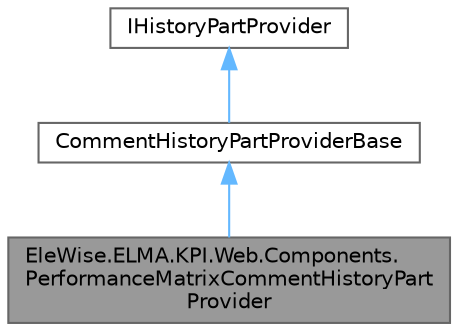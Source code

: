 digraph "EleWise.ELMA.KPI.Web.Components.PerformanceMatrixCommentHistoryPartProvider"
{
 // LATEX_PDF_SIZE
  bgcolor="transparent";
  edge [fontname=Helvetica,fontsize=10,labelfontname=Helvetica,labelfontsize=10];
  node [fontname=Helvetica,fontsize=10,shape=box,height=0.2,width=0.4];
  Node1 [id="Node000001",label="EleWise.ELMA.KPI.Web.Components.\lPerformanceMatrixCommentHistoryPart\lProvider",height=0.2,width=0.4,color="gray40", fillcolor="grey60", style="filled", fontcolor="black",tooltip="Провайдер для блока истории действий с объектом. Добавляет кнопку в панель и блок с отображением комм..."];
  Node2 -> Node1 [id="edge1_Node000001_Node000002",dir="back",color="steelblue1",style="solid",tooltip=" "];
  Node2 [id="Node000002",label="CommentHistoryPartProviderBase",height=0.2,width=0.4,color="gray40", fillcolor="white", style="filled",URL="$class_ele_wise_1_1_e_l_m_a_1_1_b_p_m_1_1_web_1_1_common_1_1_components_1_1_comment_history_part_provider_base.html",tooltip="Базовый провайдер для блока истории действий с объектом. Добавляет кнопку в панель и блок с отображен..."];
  Node3 -> Node2 [id="edge2_Node000002_Node000003",dir="back",color="steelblue1",style="solid",tooltip=" "];
  Node3 [id="Node000003",label="IHistoryPartProvider",height=0.2,width=0.4,color="gray40", fillcolor="white", style="filled",tooltip=" "];
}
